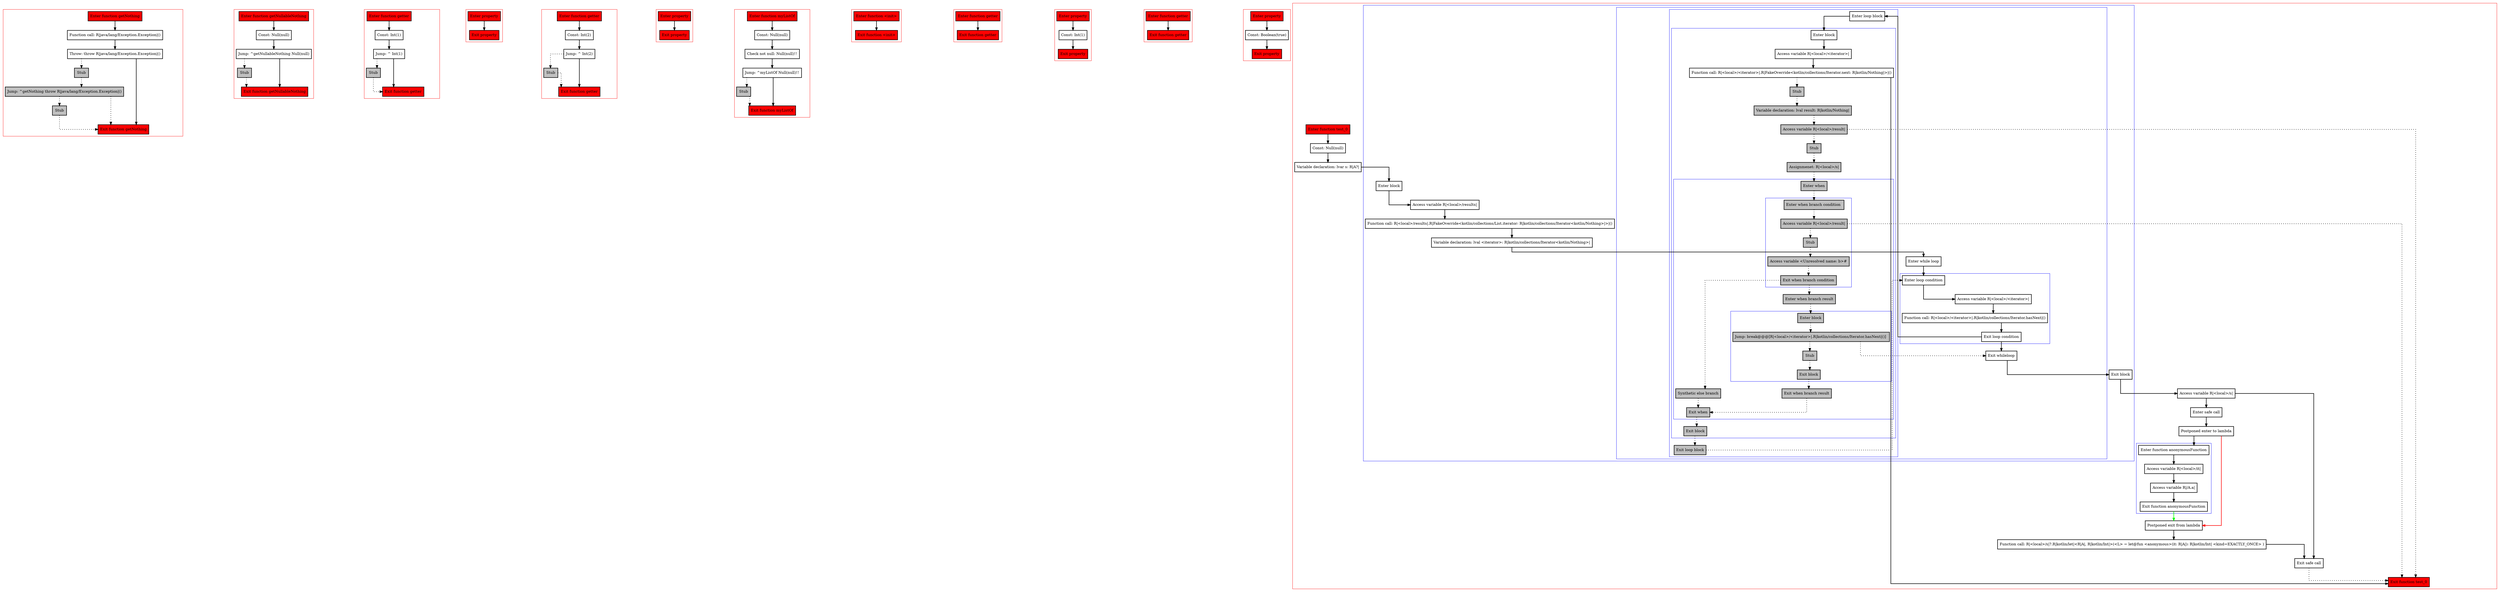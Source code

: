 digraph smartcastToNothing_kt {
    graph [splines=ortho nodesep=3]
    node [shape=box penwidth=2]
    edge [penwidth=2]

    subgraph cluster_0 {
        color=red
        0 [label="Enter function getNothing" style="filled" fillcolor=red];
        1 [label="Function call: R|java/lang/Exception.Exception|()"];
        2 [label="Throw: throw R|java/lang/Exception.Exception|()"];
        3 [label="Stub" style="filled" fillcolor=gray];
        4 [label="Jump: ^getNothing throw R|java/lang/Exception.Exception|()" style="filled" fillcolor=gray];
        5 [label="Stub" style="filled" fillcolor=gray];
        6 [label="Exit function getNothing" style="filled" fillcolor=red];
    }

    0 -> {1};
    1 -> {2};
    2 -> {6};
    2 -> {3} [style=dotted];
    3 -> {4} [style=dotted];
    4 -> {6 5} [style=dotted];
    5 -> {6} [style=dotted];

    subgraph cluster_1 {
        color=red
        7 [label="Enter function getNullableNothing" style="filled" fillcolor=red];
        8 [label="Const: Null(null)"];
        9 [label="Jump: ^getNullableNothing Null(null)"];
        10 [label="Stub" style="filled" fillcolor=gray];
        11 [label="Exit function getNullableNothing" style="filled" fillcolor=red];
    }

    7 -> {8};
    8 -> {9};
    9 -> {11};
    9 -> {10} [style=dotted];
    10 -> {11} [style=dotted];

    subgraph cluster_2 {
        color=red
        12 [label="Enter function getter" style="filled" fillcolor=red];
        13 [label="Const: Int(1)"];
        14 [label="Jump: ^ Int(1)"];
        15 [label="Stub" style="filled" fillcolor=gray];
        16 [label="Exit function getter" style="filled" fillcolor=red];
    }

    12 -> {13};
    13 -> {14};
    14 -> {16};
    14 -> {15} [style=dotted];
    15 -> {16} [style=dotted];

    subgraph cluster_3 {
        color=red
        17 [label="Enter property" style="filled" fillcolor=red];
        18 [label="Exit property" style="filled" fillcolor=red];
    }

    17 -> {18};

    subgraph cluster_4 {
        color=red
        19 [label="Enter function getter" style="filled" fillcolor=red];
        20 [label="Const: Int(2)"];
        21 [label="Jump: ^ Int(2)"];
        22 [label="Stub" style="filled" fillcolor=gray];
        23 [label="Exit function getter" style="filled" fillcolor=red];
    }

    19 -> {20};
    20 -> {21};
    21 -> {23};
    21 -> {22} [style=dotted];
    22 -> {23} [style=dotted];

    subgraph cluster_5 {
        color=red
        24 [label="Enter property" style="filled" fillcolor=red];
        25 [label="Exit property" style="filled" fillcolor=red];
    }

    24 -> {25};

    subgraph cluster_6 {
        color=red
        26 [label="Enter function myListOf" style="filled" fillcolor=red];
        27 [label="Const: Null(null)"];
        28 [label="Check not null: Null(null)!!"];
        29 [label="Jump: ^myListOf Null(null)!!"];
        30 [label="Stub" style="filled" fillcolor=gray];
        31 [label="Exit function myListOf" style="filled" fillcolor=red];
    }

    26 -> {27};
    27 -> {28};
    28 -> {29};
    29 -> {31};
    29 -> {30} [style=dotted];
    30 -> {31} [style=dotted];

    subgraph cluster_7 {
        color=red
        32 [label="Enter function <init>" style="filled" fillcolor=red];
        33 [label="Exit function <init>" style="filled" fillcolor=red];
    }

    32 -> {33};

    subgraph cluster_8 {
        color=red
        34 [label="Enter function getter" style="filled" fillcolor=red];
        35 [label="Exit function getter" style="filled" fillcolor=red];
    }

    34 -> {35};

    subgraph cluster_9 {
        color=red
        36 [label="Enter property" style="filled" fillcolor=red];
        37 [label="Const: Int(1)"];
        38 [label="Exit property" style="filled" fillcolor=red];
    }

    36 -> {37};
    37 -> {38};

    subgraph cluster_10 {
        color=red
        39 [label="Enter function getter" style="filled" fillcolor=red];
        40 [label="Exit function getter" style="filled" fillcolor=red];
    }

    39 -> {40};

    subgraph cluster_11 {
        color=red
        41 [label="Enter property" style="filled" fillcolor=red];
        42 [label="Const: Boolean(true)"];
        43 [label="Exit property" style="filled" fillcolor=red];
    }

    41 -> {42};
    42 -> {43};

    subgraph cluster_12 {
        color=red
        44 [label="Enter function test_0" style="filled" fillcolor=red];
        45 [label="Const: Null(null)"];
        46 [label="Variable declaration: lvar s: R|A?|"];
        subgraph cluster_13 {
            color=blue
            47 [label="Enter block"];
            48 [label="Access variable R|<local>/results|"];
            49 [label="Function call: R|<local>/results|.R|FakeOverride<kotlin/collections/List.iterator: R|kotlin/collections/Iterator<kotlin/Nothing>|>|()"];
            50 [label="Variable declaration: lval <iterator>: R|kotlin/collections/Iterator<kotlin/Nothing>|"];
            subgraph cluster_14 {
                color=blue
                51 [label="Enter while loop"];
                subgraph cluster_15 {
                    color=blue
                    52 [label="Enter loop condition"];
                    53 [label="Access variable R|<local>/<iterator>|"];
                    54 [label="Function call: R|<local>/<iterator>|.R|kotlin/collections/Iterator.hasNext|()"];
                    55 [label="Exit loop condition"];
                }
                subgraph cluster_16 {
                    color=blue
                    56 [label="Enter loop block"];
                    subgraph cluster_17 {
                        color=blue
                        57 [label="Enter block"];
                        58 [label="Access variable R|<local>/<iterator>|"];
                        59 [label="Function call: R|<local>/<iterator>|.R|FakeOverride<kotlin/collections/Iterator.next: R|kotlin/Nothing|>|()"];
                        60 [label="Stub" style="filled" fillcolor=gray];
                        61 [label="Variable declaration: lval result: R|kotlin/Nothing|" style="filled" fillcolor=gray];
                        62 [label="Access variable R|<local>/result|" style="filled" fillcolor=gray];
                        63 [label="Stub" style="filled" fillcolor=gray];
                        64 [label="Assignmenet: R|<local>/s|" style="filled" fillcolor=gray];
                        subgraph cluster_18 {
                            color=blue
                            65 [label="Enter when" style="filled" fillcolor=gray];
                            subgraph cluster_19 {
                                color=blue
                                66 [label="Enter when branch condition " style="filled" fillcolor=gray];
                                67 [label="Access variable R|<local>/result|" style="filled" fillcolor=gray];
                                68 [label="Stub" style="filled" fillcolor=gray];
                                69 [label="Access variable <Unresolved name: b>#" style="filled" fillcolor=gray];
                                70 [label="Exit when branch condition" style="filled" fillcolor=gray];
                            }
                            71 [label="Synthetic else branch" style="filled" fillcolor=gray];
                            72 [label="Enter when branch result" style="filled" fillcolor=gray];
                            subgraph cluster_20 {
                                color=blue
                                73 [label="Enter block" style="filled" fillcolor=gray];
                                74 [label="Jump: break@@@[R|<local>/<iterator>|.R|kotlin/collections/Iterator.hasNext|()] " style="filled" fillcolor=gray];
                                75 [label="Stub" style="filled" fillcolor=gray];
                                76 [label="Exit block" style="filled" fillcolor=gray];
                            }
                            77 [label="Exit when branch result" style="filled" fillcolor=gray];
                            78 [label="Exit when" style="filled" fillcolor=gray];
                        }
                        79 [label="Exit block" style="filled" fillcolor=gray];
                    }
                    80 [label="Exit loop block" style="filled" fillcolor=gray];
                }
                81 [label="Exit whileloop"];
            }
            82 [label="Exit block"];
        }
        83 [label="Access variable R|<local>/s|"];
        84 [label="Enter safe call"];
        85 [label="Postponed enter to lambda"];
        subgraph cluster_21 {
            color=blue
            86 [label="Enter function anonymousFunction"];
            87 [label="Access variable R|<local>/it|"];
            88 [label="Access variable R|/A.a|"];
            89 [label="Exit function anonymousFunction"];
        }
        90 [label="Postponed exit from lambda"];
        91 [label="Function call: R|<local>/s|?.R|kotlin/let|<R|A|, R|kotlin/Int|>(<L> = let@fun <anonymous>(it: R|A|): R|kotlin/Int| <kind=EXACTLY_ONCE> )"];
        92 [label="Exit safe call"];
        93 [label="Exit function test_0" style="filled" fillcolor=red];
    }

    44 -> {45};
    45 -> {46};
    46 -> {47};
    47 -> {48};
    48 -> {49};
    49 -> {50};
    50 -> {51};
    51 -> {52};
    52 -> {53};
    53 -> {54};
    54 -> {55};
    55 -> {81 56};
    56 -> {57};
    57 -> {58};
    58 -> {59};
    59 -> {93};
    59 -> {60} [style=dotted];
    60 -> {61} [style=dotted];
    61 -> {62} [style=dotted];
    62 -> {93 63} [style=dotted];
    63 -> {64} [style=dotted];
    64 -> {65} [style=dotted];
    65 -> {66} [style=dotted];
    66 -> {67} [style=dotted];
    67 -> {93 68} [style=dotted];
    68 -> {69} [style=dotted];
    69 -> {70} [style=dotted];
    70 -> {72 71} [style=dotted];
    71 -> {78} [style=dotted];
    72 -> {73} [style=dotted];
    73 -> {74} [style=dotted];
    74 -> {81 75} [style=dotted];
    75 -> {76} [style=dotted];
    76 -> {77} [style=dotted];
    77 -> {78} [style=dotted];
    78 -> {79} [style=dotted];
    79 -> {80} [style=dotted];
    80 -> {52} [style=dotted];
    81 -> {82};
    82 -> {83};
    83 -> {84 92};
    84 -> {85};
    85 -> {86};
    85 -> {90} [color=red];
    86 -> {87};
    87 -> {88};
    88 -> {89};
    89 -> {90} [color=green];
    90 -> {91};
    91 -> {92};
    92 -> {93} [style=dotted];

}

